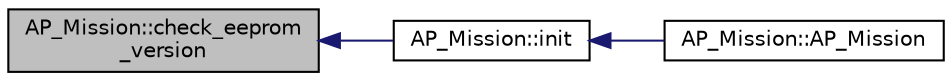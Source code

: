 digraph "AP_Mission::check_eeprom_version"
{
 // INTERACTIVE_SVG=YES
  edge [fontname="Helvetica",fontsize="10",labelfontname="Helvetica",labelfontsize="10"];
  node [fontname="Helvetica",fontsize="10",shape=record];
  rankdir="LR";
  Node1 [label="AP_Mission::check_eeprom\l_version",height=0.2,width=0.4,color="black", fillcolor="grey75", style="filled", fontcolor="black"];
  Node1 -> Node2 [dir="back",color="midnightblue",fontsize="10",style="solid",fontname="Helvetica"];
  Node2 [label="AP_Mission::init",height=0.2,width=0.4,color="black", fillcolor="white", style="filled",URL="$classAP__Mission.html#aca08705d731469bf69daa788d93af56b",tooltip="init - initialises this library including checks the version in eeprom matches this library ..."];
  Node2 -> Node3 [dir="back",color="midnightblue",fontsize="10",style="solid",fontname="Helvetica"];
  Node3 [label="AP_Mission::AP_Mission",height=0.2,width=0.4,color="black", fillcolor="white", style="filled",URL="$classAP__Mission.html#af358a877f089eac8034f4e26644ba4f3",tooltip="constructor "];
}
